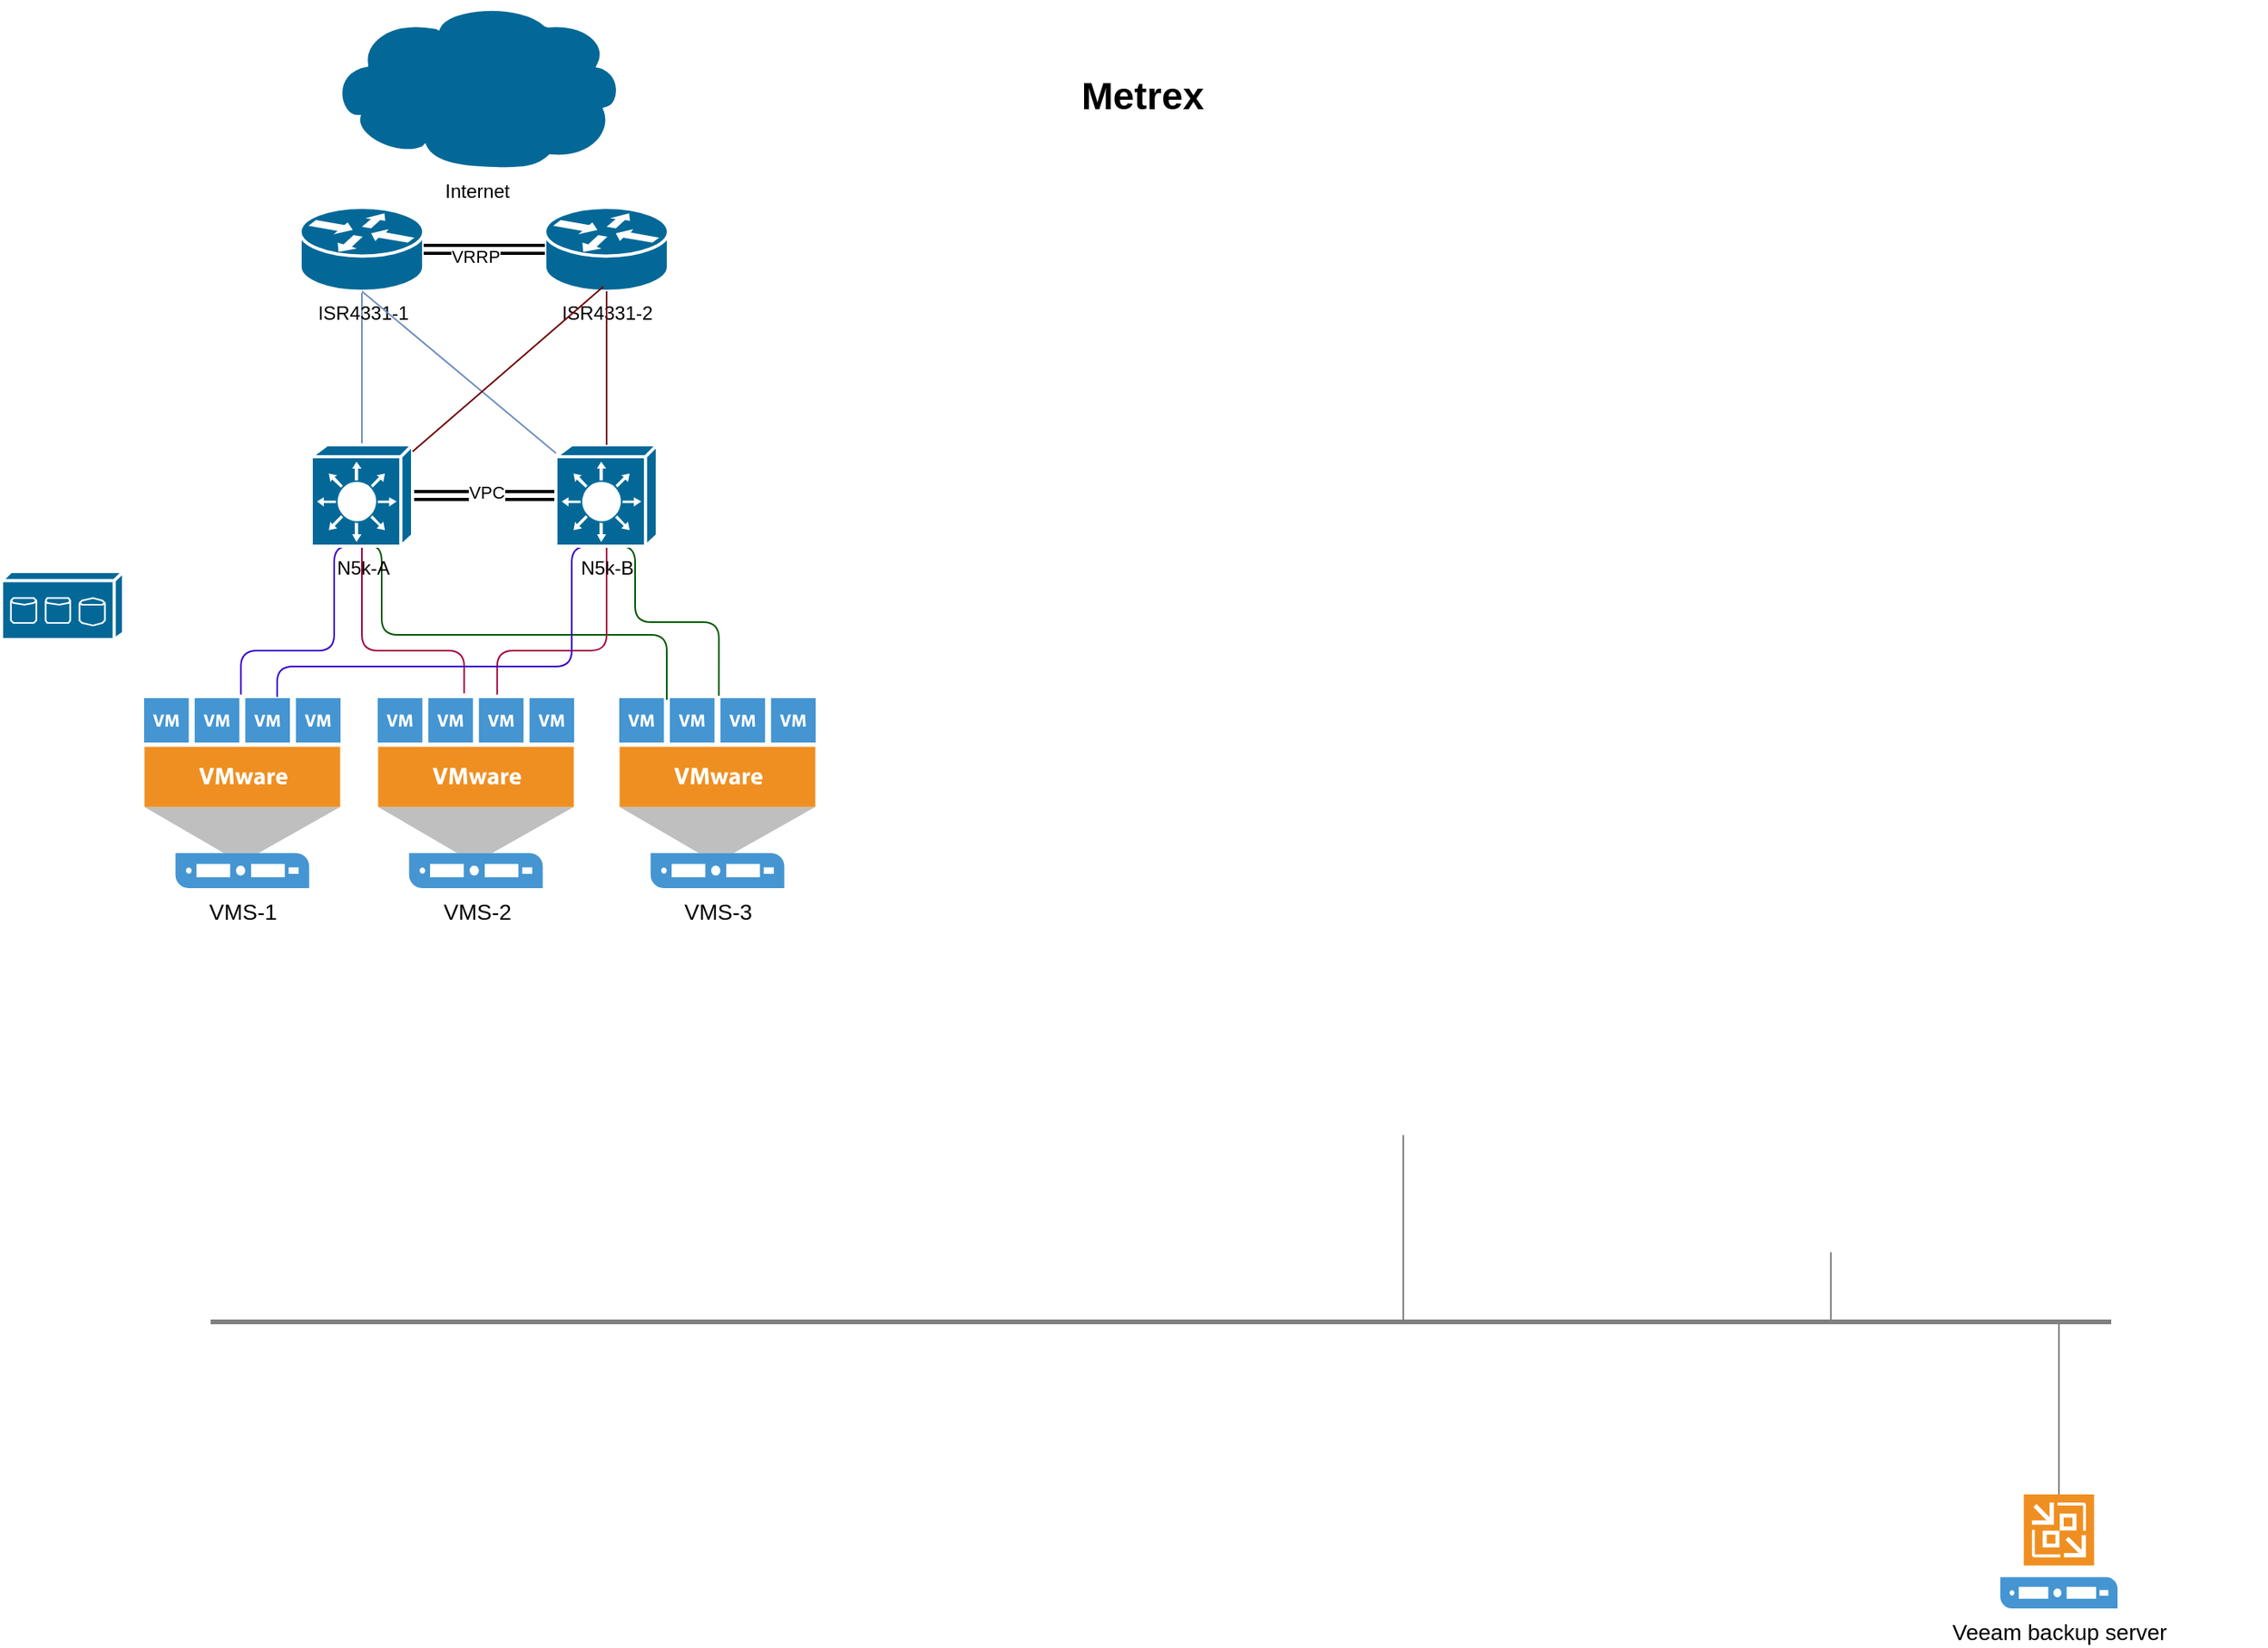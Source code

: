 <mxfile version="16.4.5" type="github">
  <diagram name="Page-1" id="197159a0-c6a4-9194-75a8-e4174976684c">
    <mxGraphModel dx="652" dy="380" grid="1" gridSize="10" guides="1" tooltips="1" connect="1" arrows="1" fold="1" page="1" pageScale="1.5" pageWidth="1169" pageHeight="826" background="none" math="0" shadow="0">
      <root>
        <mxCell id="0" style=";html=1;" />
        <mxCell id="1" style=";html=1;" parent="0" />
        <mxCell id="1257a543d1cacc4b-5" value="VMS-2" style="shadow=0;dashed=0;html=1;strokeColor=none;fillColor=#4495D1;labelPosition=center;verticalLabelPosition=bottom;verticalAlign=top;shape=mxgraph.veeam.2d.vmware_host;fontSize=14;" parent="1" vertex="1">
          <mxGeometry x="387.5" y="460" width="124" height="120" as="geometry" />
        </mxCell>
        <mxCell id="1257a543d1cacc4b-34" style="edgeStyle=orthogonalEdgeStyle;rounded=0;html=1;startSize=10;endSize=10;jettySize=auto;orthogonalLoop=1;fontSize=14;endArrow=none;endFill=0;strokeColor=#808080;" parent="1" source="1257a543d1cacc4b-29" edge="1">
          <mxGeometry relative="1" as="geometry">
            <Array as="points">
              <mxPoint x="1449" y="853" />
              <mxPoint x="1305" y="853" />
            </Array>
            <mxPoint x="1305" y="810" as="targetPoint" />
          </mxGeometry>
        </mxCell>
        <mxCell id="1257a543d1cacc4b-35" style="edgeStyle=orthogonalEdgeStyle;rounded=0;html=1;startSize=10;endSize=10;jettySize=auto;orthogonalLoop=1;fontSize=14;endArrow=none;endFill=0;strokeColor=#808080;" parent="1" source="1257a543d1cacc4b-29" edge="1">
          <mxGeometry relative="1" as="geometry">
            <Array as="points">
              <mxPoint x="1449" y="853" />
              <mxPoint x="1035" y="853" />
            </Array>
            <mxPoint x="1035" y="736.0" as="targetPoint" />
          </mxGeometry>
        </mxCell>
        <mxCell id="1257a543d1cacc4b-29" value="Veeam backup server" style="shadow=0;dashed=0;html=1;strokeColor=none;fillColor=#4495D1;labelPosition=center;verticalLabelPosition=bottom;verticalAlign=top;shape=mxgraph.veeam.2d.veeam_backup_and_replication_server;fontSize=14;" parent="1" vertex="1">
          <mxGeometry x="1412.0" y="963" width="74" height="72" as="geometry" />
        </mxCell>
        <mxCell id="1257a543d1cacc4b-50" value="" style="line;strokeWidth=3;html=1;fillColor=none;gradientColor=none;fontSize=14;strokeColor=#808080;" parent="1" vertex="1">
          <mxGeometry x="282" y="849" width="1200" height="10" as="geometry" />
        </mxCell>
        <mxCell id="1257a543d1cacc4b-51" style="edgeStyle=orthogonalEdgeStyle;rounded=0;html=1;startSize=10;endSize=10;jettySize=auto;orthogonalLoop=1;fontSize=14;endArrow=none;endFill=0;strokeColor=#808080;" parent="1" source="1257a543d1cacc4b-29" target="1257a543d1cacc4b-50" edge="1">
          <mxGeometry relative="1" as="geometry">
            <mxPoint x="516.353" y="963" as="targetPoint" />
            <mxPoint x="1449.294" y="963" as="sourcePoint" />
            <Array as="points">
              <mxPoint x="1449" y="853" />
            </Array>
          </mxGeometry>
        </mxCell>
        <mxCell id="1257a543d1cacc4b-52" value="Metrex" style="text;strokeColor=none;fillColor=none;html=1;fontSize=24;fontStyle=1;verticalAlign=middle;align=center;" parent="1" vertex="1">
          <mxGeometry x="160" y="60" width="1420" height="40" as="geometry" />
        </mxCell>
        <mxCell id="-EyrNSprZyw8wpIVBh2r-13" style="edgeStyle=none;rounded=0;orthogonalLoop=1;jettySize=auto;html=1;exitX=0.5;exitY=1;exitDx=0;exitDy=0;exitPerimeter=0;endArrow=none;endFill=0;fillColor=#dae8fc;strokeColor=#6c8ebf;" edge="1" parent="1" source="-EyrNSprZyw8wpIVBh2r-1" target="-EyrNSprZyw8wpIVBh2r-7">
          <mxGeometry relative="1" as="geometry" />
        </mxCell>
        <mxCell id="-EyrNSprZyw8wpIVBh2r-1" value="ISR4331-1" style="shape=mxgraph.cisco.routers.router;sketch=0;html=1;pointerEvents=1;dashed=0;fillColor=#036897;strokeColor=#ffffff;strokeWidth=2;verticalLabelPosition=bottom;verticalAlign=top;align=center;outlineConnect=0;" vertex="1" parent="1">
          <mxGeometry x="338.5" y="150" width="78" height="53" as="geometry" />
        </mxCell>
        <mxCell id="-EyrNSprZyw8wpIVBh2r-4" value="ISR4331-2" style="shape=mxgraph.cisco.routers.router;sketch=0;html=1;pointerEvents=1;dashed=0;fillColor=#036897;strokeColor=#ffffff;strokeWidth=2;verticalLabelPosition=bottom;verticalAlign=top;align=center;outlineConnect=0;" vertex="1" parent="1">
          <mxGeometry x="493" y="150" width="78" height="53" as="geometry" />
        </mxCell>
        <mxCell id="-EyrNSprZyw8wpIVBh2r-12" style="edgeStyle=none;rounded=0;orthogonalLoop=1;jettySize=auto;html=1;exitX=1;exitY=0.5;exitDx=0;exitDy=0;exitPerimeter=0;shape=link;strokeWidth=2;" edge="1" parent="1" source="-EyrNSprZyw8wpIVBh2r-7" target="-EyrNSprZyw8wpIVBh2r-8">
          <mxGeometry relative="1" as="geometry" />
        </mxCell>
        <mxCell id="-EyrNSprZyw8wpIVBh2r-16" value="VPC" style="edgeLabel;html=1;align=center;verticalAlign=middle;resizable=0;points=[];" vertex="1" connectable="0" parent="-EyrNSprZyw8wpIVBh2r-12">
          <mxGeometry x="0.005" y="2" relative="1" as="geometry">
            <mxPoint x="1" as="offset" />
          </mxGeometry>
        </mxCell>
        <mxCell id="-EyrNSprZyw8wpIVBh2r-22" style="edgeStyle=orthogonalEdgeStyle;rounded=1;orthogonalLoop=1;jettySize=auto;html=1;exitX=0.5;exitY=1;exitDx=0;exitDy=0;exitPerimeter=0;entryX=0.493;entryY=-0.019;entryDx=0;entryDy=0;entryPerimeter=0;endArrow=none;endFill=0;fillColor=#6a00ff;strokeColor=#3700CC;" edge="1" parent="1" source="-EyrNSprZyw8wpIVBh2r-7" target="-EyrNSprZyw8wpIVBh2r-9">
          <mxGeometry relative="1" as="geometry">
            <Array as="points">
              <mxPoint x="360" y="364" />
              <mxPoint x="360" y="430" />
              <mxPoint x="301" y="430" />
            </Array>
          </mxGeometry>
        </mxCell>
        <mxCell id="-EyrNSprZyw8wpIVBh2r-24" style="edgeStyle=orthogonalEdgeStyle;rounded=1;orthogonalLoop=1;jettySize=auto;html=1;exitX=0.5;exitY=1;exitDx=0;exitDy=0;exitPerimeter=0;entryX=0.44;entryY=-0.026;entryDx=0;entryDy=0;entryPerimeter=0;endArrow=none;endFill=0;fillColor=#d80073;strokeColor=#A50040;" edge="1" parent="1" source="-EyrNSprZyw8wpIVBh2r-7" target="1257a543d1cacc4b-5">
          <mxGeometry relative="1" as="geometry">
            <Array as="points">
              <mxPoint x="378" y="430" />
              <mxPoint x="442" y="430" />
            </Array>
          </mxGeometry>
        </mxCell>
        <mxCell id="-EyrNSprZyw8wpIVBh2r-26" style="edgeStyle=orthogonalEdgeStyle;rounded=1;orthogonalLoop=1;jettySize=auto;html=1;exitX=0.5;exitY=1;exitDx=0;exitDy=0;exitPerimeter=0;entryX=0.245;entryY=0.008;entryDx=0;entryDy=0;entryPerimeter=0;endArrow=none;endFill=0;fillColor=#008a00;strokeColor=#005700;" edge="1" parent="1" source="-EyrNSprZyw8wpIVBh2r-7" target="-EyrNSprZyw8wpIVBh2r-10">
          <mxGeometry relative="1" as="geometry">
            <Array as="points">
              <mxPoint x="390" y="364" />
              <mxPoint x="390" y="420" />
              <mxPoint x="570" y="420" />
              <mxPoint x="570" y="461" />
            </Array>
          </mxGeometry>
        </mxCell>
        <mxCell id="-EyrNSprZyw8wpIVBh2r-7" value="N5k-A" style="shape=mxgraph.cisco.switches.layer_3_switch;sketch=0;html=1;pointerEvents=1;dashed=0;fillColor=#036897;strokeColor=#ffffff;strokeWidth=2;verticalLabelPosition=bottom;verticalAlign=top;align=center;outlineConnect=0;" vertex="1" parent="1">
          <mxGeometry x="345.5" y="300" width="64" height="64" as="geometry" />
        </mxCell>
        <mxCell id="-EyrNSprZyw8wpIVBh2r-23" style="edgeStyle=orthogonalEdgeStyle;rounded=1;orthogonalLoop=1;jettySize=auto;html=1;exitX=0.5;exitY=1;exitDx=0;exitDy=0;exitPerimeter=0;entryX=0.507;entryY=-0.012;entryDx=0;entryDy=0;entryPerimeter=0;endArrow=none;endFill=0;fillColor=#008a00;strokeColor=#005700;" edge="1" parent="1" source="-EyrNSprZyw8wpIVBh2r-8" target="-EyrNSprZyw8wpIVBh2r-10">
          <mxGeometry relative="1" as="geometry">
            <Array as="points">
              <mxPoint x="550" y="364" />
              <mxPoint x="550" y="412" />
              <mxPoint x="603" y="412" />
            </Array>
          </mxGeometry>
        </mxCell>
        <mxCell id="-EyrNSprZyw8wpIVBh2r-25" style="edgeStyle=orthogonalEdgeStyle;rounded=1;orthogonalLoop=1;jettySize=auto;html=1;exitX=0.5;exitY=1;exitDx=0;exitDy=0;exitPerimeter=0;entryX=0.608;entryY=-0.019;entryDx=0;entryDy=0;entryPerimeter=0;endArrow=none;endFill=0;fillColor=#d80073;strokeColor=#A50040;" edge="1" parent="1" source="-EyrNSprZyw8wpIVBh2r-8" target="1257a543d1cacc4b-5">
          <mxGeometry relative="1" as="geometry">
            <Array as="points">
              <mxPoint x="532" y="430" />
              <mxPoint x="463" y="430" />
            </Array>
          </mxGeometry>
        </mxCell>
        <mxCell id="-EyrNSprZyw8wpIVBh2r-27" style="edgeStyle=orthogonalEdgeStyle;rounded=1;orthogonalLoop=1;jettySize=auto;html=1;exitX=0.5;exitY=1;exitDx=0;exitDy=0;exitPerimeter=0;entryX=0.675;entryY=-0.006;entryDx=0;entryDy=0;entryPerimeter=0;endArrow=none;endFill=0;fillColor=#6a00ff;strokeColor=#3700CC;" edge="1" parent="1" source="-EyrNSprZyw8wpIVBh2r-8" target="-EyrNSprZyw8wpIVBh2r-9">
          <mxGeometry relative="1" as="geometry">
            <Array as="points">
              <mxPoint x="510" y="364" />
              <mxPoint x="510" y="440" />
              <mxPoint x="324" y="440" />
              <mxPoint x="324" y="459" />
            </Array>
          </mxGeometry>
        </mxCell>
        <mxCell id="-EyrNSprZyw8wpIVBh2r-8" value="N5k-B" style="shape=mxgraph.cisco.switches.layer_3_switch;sketch=0;html=1;pointerEvents=1;dashed=0;fillColor=#036897;strokeColor=#ffffff;strokeWidth=2;verticalLabelPosition=bottom;verticalAlign=top;align=center;outlineConnect=0;" vertex="1" parent="1">
          <mxGeometry x="500" y="300" width="64" height="64" as="geometry" />
        </mxCell>
        <mxCell id="-EyrNSprZyw8wpIVBh2r-9" value="VMS-1" style="shadow=0;dashed=0;html=1;strokeColor=none;fillColor=#4495D1;labelPosition=center;verticalLabelPosition=bottom;verticalAlign=top;shape=mxgraph.veeam.2d.vmware_host;fontSize=14;" vertex="1" parent="1">
          <mxGeometry x="240" y="460" width="124" height="120" as="geometry" />
        </mxCell>
        <mxCell id="-EyrNSprZyw8wpIVBh2r-10" value="VMS-3" style="shadow=0;dashed=0;html=1;strokeColor=none;fillColor=#4495D1;labelPosition=center;verticalLabelPosition=bottom;verticalAlign=top;shape=mxgraph.veeam.2d.vmware_host;fontSize=14;" vertex="1" parent="1">
          <mxGeometry x="540" y="460" width="124" height="120" as="geometry" />
        </mxCell>
        <mxCell id="-EyrNSprZyw8wpIVBh2r-11" value="" style="shape=mxgraph.cisco.storage.fc_storage;sketch=0;html=1;pointerEvents=1;dashed=0;fillColor=#036897;strokeColor=#ffffff;strokeWidth=2;verticalLabelPosition=bottom;verticalAlign=top;align=center;outlineConnect=0;" vertex="1" parent="1">
          <mxGeometry x="150" y="380" width="77" height="43" as="geometry" />
        </mxCell>
        <mxCell id="-EyrNSprZyw8wpIVBh2r-14" style="edgeStyle=none;rounded=0;orthogonalLoop=1;jettySize=auto;html=1;shape=link;exitX=1;exitY=0.5;exitDx=0;exitDy=0;exitPerimeter=0;entryX=0;entryY=0.5;entryDx=0;entryDy=0;entryPerimeter=0;strokeWidth=2;" edge="1" parent="1" source="-EyrNSprZyw8wpIVBh2r-1" target="-EyrNSprZyw8wpIVBh2r-4">
          <mxGeometry relative="1" as="geometry">
            <mxPoint x="440" y="176" as="sourcePoint" />
            <mxPoint x="480" y="176" as="targetPoint" />
          </mxGeometry>
        </mxCell>
        <mxCell id="-EyrNSprZyw8wpIVBh2r-15" value="VRRP" style="edgeLabel;html=1;align=center;verticalAlign=middle;resizable=0;points=[];" vertex="1" connectable="0" parent="-EyrNSprZyw8wpIVBh2r-14">
          <mxGeometry x="-0.15" y="-4" relative="1" as="geometry">
            <mxPoint as="offset" />
          </mxGeometry>
        </mxCell>
        <mxCell id="-EyrNSprZyw8wpIVBh2r-17" style="edgeStyle=none;rounded=0;orthogonalLoop=1;jettySize=auto;html=1;exitX=0.5;exitY=1;exitDx=0;exitDy=0;exitPerimeter=0;endArrow=none;endFill=0;fillColor=#dae8fc;strokeColor=#6c8ebf;" edge="1" parent="1" source="-EyrNSprZyw8wpIVBh2r-1" target="-EyrNSprZyw8wpIVBh2r-8">
          <mxGeometry relative="1" as="geometry">
            <mxPoint x="413" y="213" as="sourcePoint" />
            <mxPoint x="393.826" y="310" as="targetPoint" />
          </mxGeometry>
        </mxCell>
        <mxCell id="-EyrNSprZyw8wpIVBh2r-19" style="edgeStyle=none;rounded=0;orthogonalLoop=1;jettySize=auto;html=1;endArrow=none;endFill=0;entryX=0.5;entryY=0;entryDx=0;entryDy=0;entryPerimeter=0;fillColor=#a20025;strokeColor=#6F0000;" edge="1" parent="1" source="-EyrNSprZyw8wpIVBh2r-4" target="-EyrNSprZyw8wpIVBh2r-8">
          <mxGeometry relative="1" as="geometry">
            <mxPoint x="387.5" y="213" as="sourcePoint" />
            <mxPoint x="542" y="310" as="targetPoint" />
          </mxGeometry>
        </mxCell>
        <mxCell id="-EyrNSprZyw8wpIVBh2r-20" style="edgeStyle=none;rounded=0;orthogonalLoop=1;jettySize=auto;html=1;endArrow=none;endFill=0;fillColor=#a20025;strokeColor=#6F0000;" edge="1" parent="1" source="-EyrNSprZyw8wpIVBh2r-7">
          <mxGeometry relative="1" as="geometry">
            <mxPoint x="397.5" y="223" as="sourcePoint" />
            <mxPoint x="530" y="200" as="targetPoint" />
          </mxGeometry>
        </mxCell>
        <mxCell id="-EyrNSprZyw8wpIVBh2r-21" value="Internet" style="shape=mxgraph.cisco.storage.cloud;sketch=0;html=1;pointerEvents=1;dashed=0;fillColor=#036897;strokeColor=#ffffff;strokeWidth=2;verticalLabelPosition=bottom;verticalAlign=top;align=center;outlineConnect=0;" vertex="1" parent="1">
          <mxGeometry x="356.5" y="20" width="186" height="106" as="geometry" />
        </mxCell>
      </root>
    </mxGraphModel>
  </diagram>
</mxfile>
